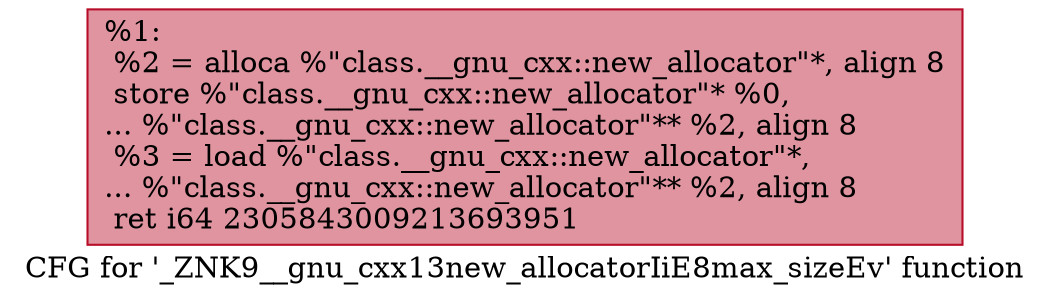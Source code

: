 digraph "CFG for '_ZNK9__gnu_cxx13new_allocatorIiE8max_sizeEv' function" {
	label="CFG for '_ZNK9__gnu_cxx13new_allocatorIiE8max_sizeEv' function";

	Node0x55dc45df0080 [shape=record,color="#b70d28ff", style=filled, fillcolor="#b70d2870",label="{%1:\l  %2 = alloca %\"class.__gnu_cxx::new_allocator\"*, align 8\l  store %\"class.__gnu_cxx::new_allocator\"* %0,\l... %\"class.__gnu_cxx::new_allocator\"** %2, align 8\l  %3 = load %\"class.__gnu_cxx::new_allocator\"*,\l... %\"class.__gnu_cxx::new_allocator\"** %2, align 8\l  ret i64 2305843009213693951\l}"];
}

